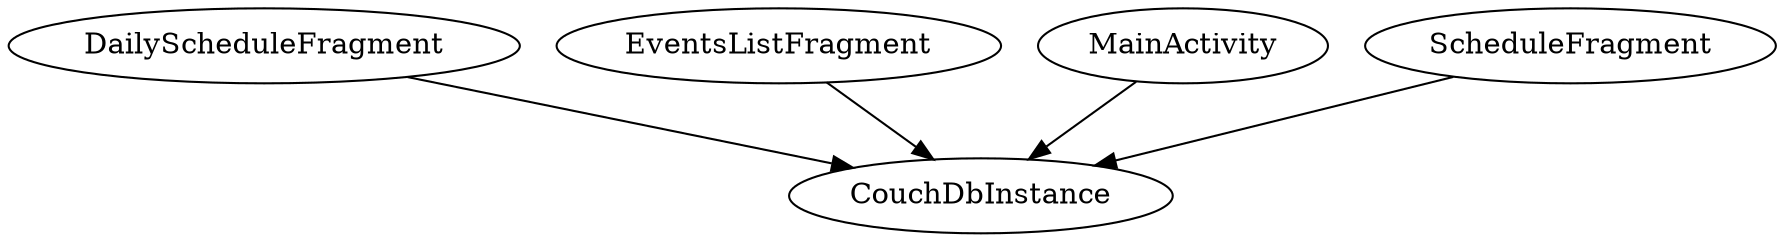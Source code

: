 digraph G1 {
  concentrate = true;
  DailyScheduleFragment -> CouchDbInstance;
  EventsListFragment -> CouchDbInstance;
  MainActivity -> CouchDbInstance;
  ScheduleFragment -> CouchDbInstance;
}
